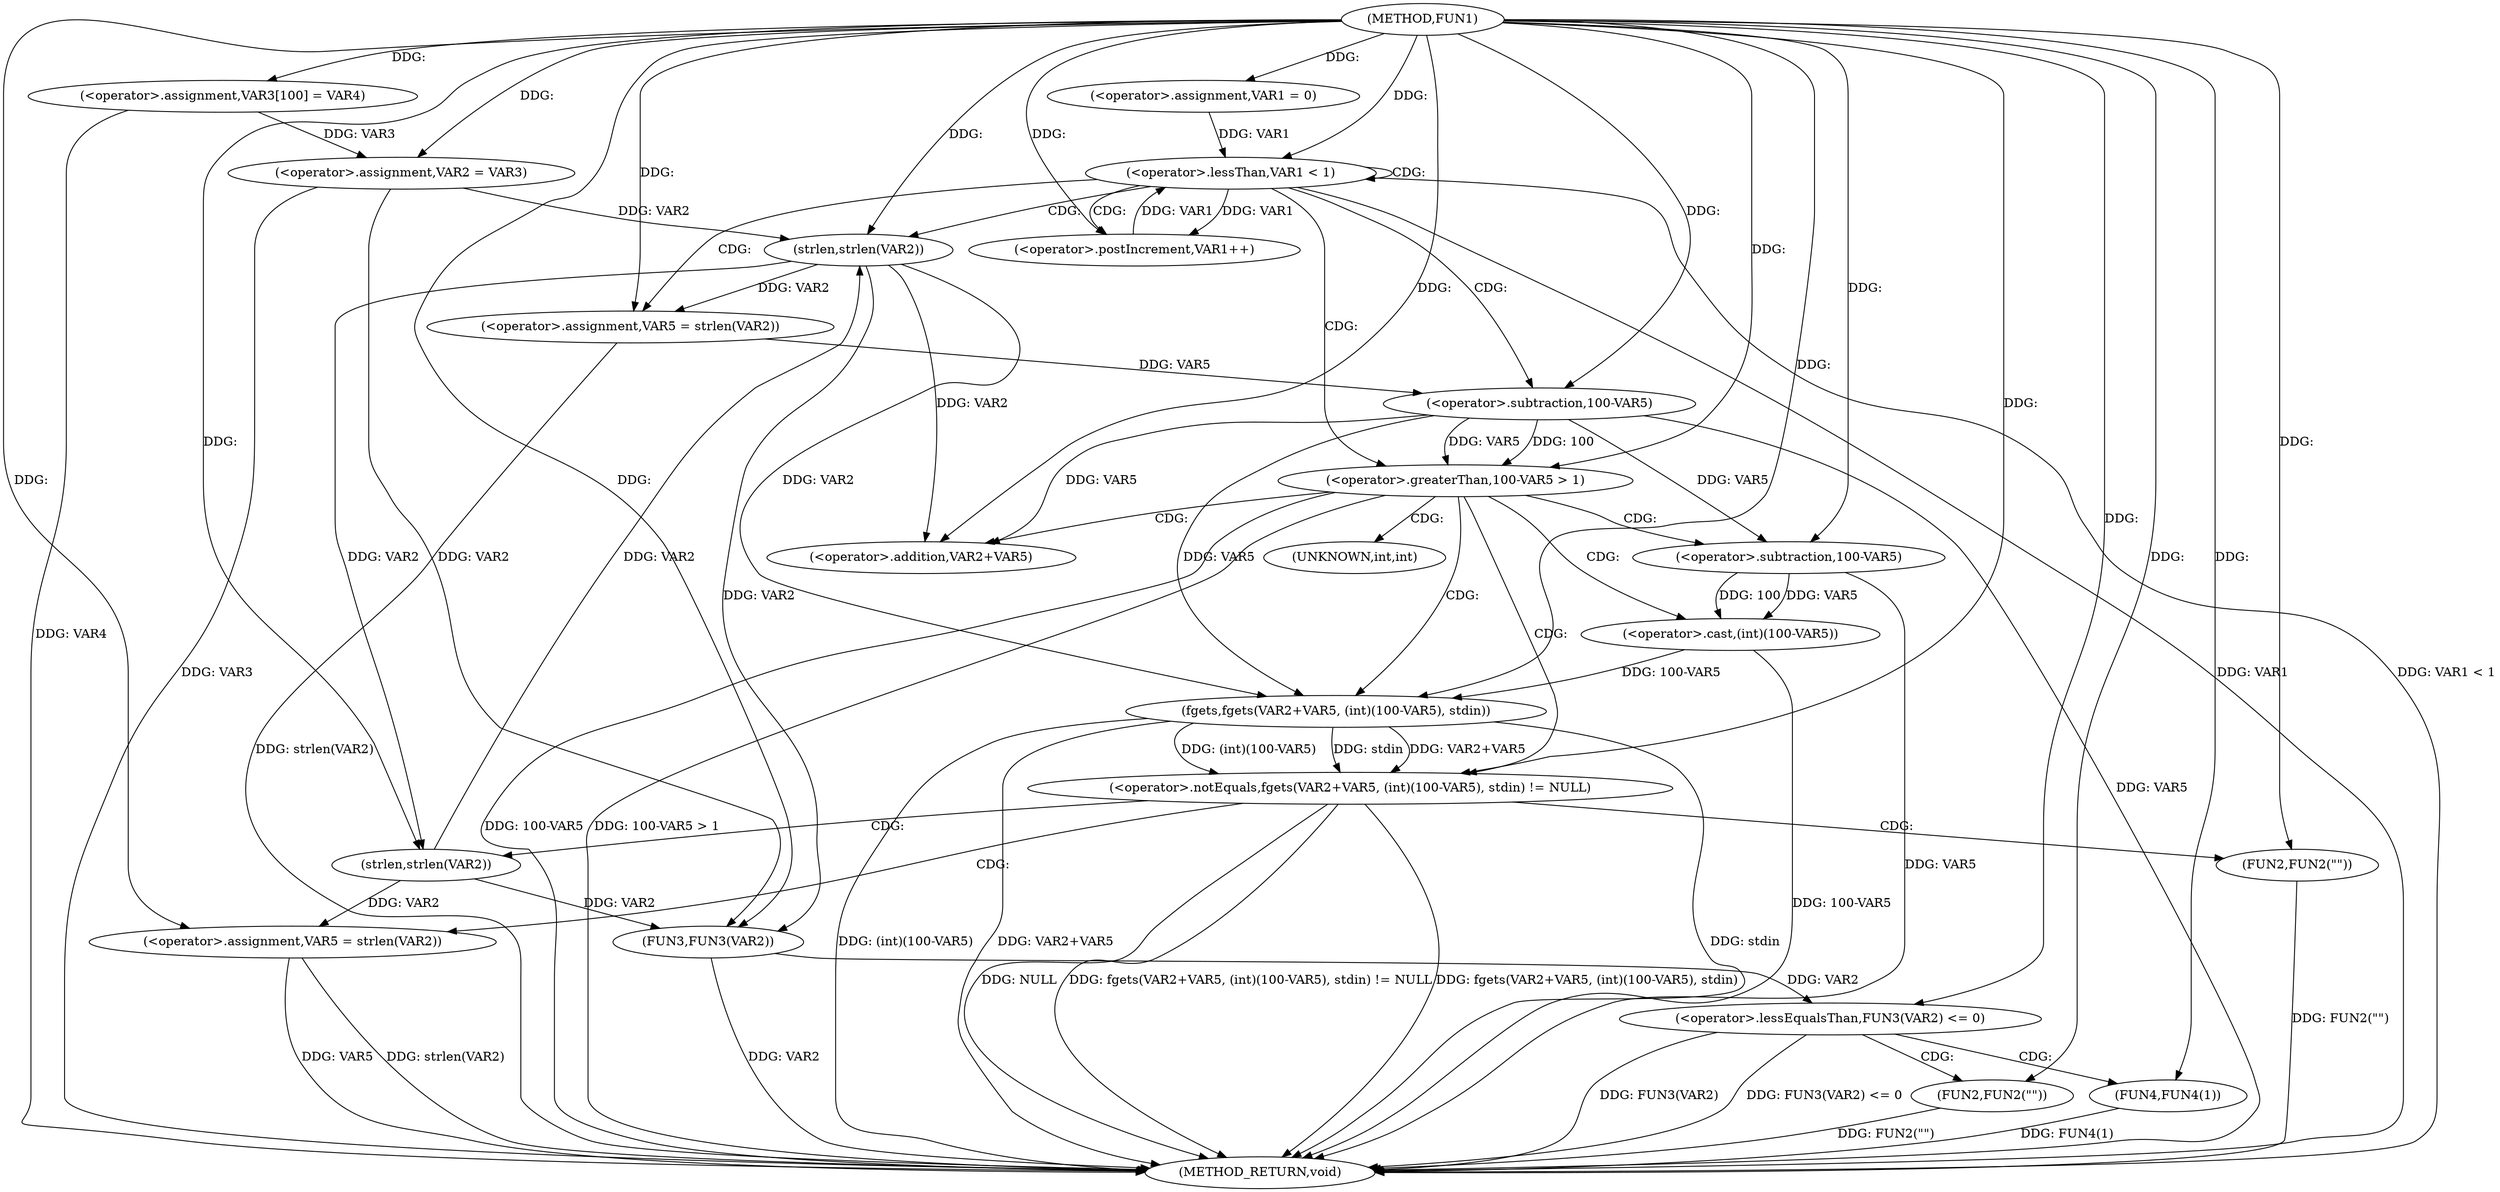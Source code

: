 digraph FUN1 {  
"1000100" [label = "(METHOD,FUN1)" ]
"1000167" [label = "(METHOD_RETURN,void)" ]
"1000105" [label = "(<operator>.assignment,VAR3[100] = VAR4)" ]
"1000108" [label = "(<operator>.assignment,VAR2 = VAR3)" ]
"1000112" [label = "(<operator>.assignment,VAR1 = 0)" ]
"1000115" [label = "(<operator>.lessThan,VAR1 < 1)" ]
"1000118" [label = "(<operator>.postIncrement,VAR1++)" ]
"1000123" [label = "(<operator>.assignment,VAR5 = strlen(VAR2))" ]
"1000125" [label = "(strlen,strlen(VAR2))" ]
"1000128" [label = "(<operator>.greaterThan,100-VAR5 > 1)" ]
"1000129" [label = "(<operator>.subtraction,100-VAR5)" ]
"1000135" [label = "(<operator>.notEquals,fgets(VAR2+VAR5, (int)(100-VAR5), stdin) != NULL)" ]
"1000136" [label = "(fgets,fgets(VAR2+VAR5, (int)(100-VAR5), stdin))" ]
"1000137" [label = "(<operator>.addition,VAR2+VAR5)" ]
"1000140" [label = "(<operator>.cast,(int)(100-VAR5))" ]
"1000142" [label = "(<operator>.subtraction,100-VAR5)" ]
"1000148" [label = "(<operator>.assignment,VAR5 = strlen(VAR2))" ]
"1000150" [label = "(strlen,strlen(VAR2))" ]
"1000155" [label = "(FUN2,FUN2(\"\"))" ]
"1000158" [label = "(<operator>.lessEqualsThan,FUN3(VAR2) <= 0)" ]
"1000159" [label = "(FUN3,FUN3(VAR2))" ]
"1000163" [label = "(FUN2,FUN2(\"\"))" ]
"1000165" [label = "(FUN4,FUN4(1))" ]
"1000141" [label = "(UNKNOWN,int,int)" ]
  "1000158" -> "1000167"  [ label = "DDG: FUN3(VAR2)"] 
  "1000140" -> "1000167"  [ label = "DDG: 100-VAR5"] 
  "1000123" -> "1000167"  [ label = "DDG: strlen(VAR2)"] 
  "1000105" -> "1000167"  [ label = "DDG: VAR4"] 
  "1000159" -> "1000167"  [ label = "DDG: VAR2"] 
  "1000136" -> "1000167"  [ label = "DDG: (int)(100-VAR5)"] 
  "1000115" -> "1000167"  [ label = "DDG: VAR1 < 1"] 
  "1000148" -> "1000167"  [ label = "DDG: strlen(VAR2)"] 
  "1000128" -> "1000167"  [ label = "DDG: 100-VAR5 > 1"] 
  "1000115" -> "1000167"  [ label = "DDG: VAR1"] 
  "1000136" -> "1000167"  [ label = "DDG: VAR2+VAR5"] 
  "1000128" -> "1000167"  [ label = "DDG: 100-VAR5"] 
  "1000155" -> "1000167"  [ label = "DDG: FUN2(\"\")"] 
  "1000158" -> "1000167"  [ label = "DDG: FUN3(VAR2) <= 0"] 
  "1000142" -> "1000167"  [ label = "DDG: VAR5"] 
  "1000148" -> "1000167"  [ label = "DDG: VAR5"] 
  "1000135" -> "1000167"  [ label = "DDG: fgets(VAR2+VAR5, (int)(100-VAR5), stdin) != NULL"] 
  "1000108" -> "1000167"  [ label = "DDG: VAR3"] 
  "1000135" -> "1000167"  [ label = "DDG: fgets(VAR2+VAR5, (int)(100-VAR5), stdin)"] 
  "1000136" -> "1000167"  [ label = "DDG: stdin"] 
  "1000163" -> "1000167"  [ label = "DDG: FUN2(\"\")"] 
  "1000135" -> "1000167"  [ label = "DDG: NULL"] 
  "1000129" -> "1000167"  [ label = "DDG: VAR5"] 
  "1000165" -> "1000167"  [ label = "DDG: FUN4(1)"] 
  "1000100" -> "1000105"  [ label = "DDG: "] 
  "1000105" -> "1000108"  [ label = "DDG: VAR3"] 
  "1000100" -> "1000108"  [ label = "DDG: "] 
  "1000100" -> "1000112"  [ label = "DDG: "] 
  "1000112" -> "1000115"  [ label = "DDG: VAR1"] 
  "1000118" -> "1000115"  [ label = "DDG: VAR1"] 
  "1000100" -> "1000115"  [ label = "DDG: "] 
  "1000115" -> "1000118"  [ label = "DDG: VAR1"] 
  "1000100" -> "1000118"  [ label = "DDG: "] 
  "1000125" -> "1000123"  [ label = "DDG: VAR2"] 
  "1000100" -> "1000123"  [ label = "DDG: "] 
  "1000150" -> "1000125"  [ label = "DDG: VAR2"] 
  "1000108" -> "1000125"  [ label = "DDG: VAR2"] 
  "1000100" -> "1000125"  [ label = "DDG: "] 
  "1000129" -> "1000128"  [ label = "DDG: 100"] 
  "1000129" -> "1000128"  [ label = "DDG: VAR5"] 
  "1000100" -> "1000129"  [ label = "DDG: "] 
  "1000123" -> "1000129"  [ label = "DDG: VAR5"] 
  "1000100" -> "1000128"  [ label = "DDG: "] 
  "1000136" -> "1000135"  [ label = "DDG: VAR2+VAR5"] 
  "1000136" -> "1000135"  [ label = "DDG: (int)(100-VAR5)"] 
  "1000136" -> "1000135"  [ label = "DDG: stdin"] 
  "1000125" -> "1000136"  [ label = "DDG: VAR2"] 
  "1000100" -> "1000136"  [ label = "DDG: "] 
  "1000129" -> "1000136"  [ label = "DDG: VAR5"] 
  "1000125" -> "1000137"  [ label = "DDG: VAR2"] 
  "1000100" -> "1000137"  [ label = "DDG: "] 
  "1000129" -> "1000137"  [ label = "DDG: VAR5"] 
  "1000140" -> "1000136"  [ label = "DDG: 100-VAR5"] 
  "1000142" -> "1000140"  [ label = "DDG: 100"] 
  "1000142" -> "1000140"  [ label = "DDG: VAR5"] 
  "1000100" -> "1000142"  [ label = "DDG: "] 
  "1000129" -> "1000142"  [ label = "DDG: VAR5"] 
  "1000100" -> "1000135"  [ label = "DDG: "] 
  "1000150" -> "1000148"  [ label = "DDG: VAR2"] 
  "1000100" -> "1000148"  [ label = "DDG: "] 
  "1000100" -> "1000150"  [ label = "DDG: "] 
  "1000125" -> "1000150"  [ label = "DDG: VAR2"] 
  "1000100" -> "1000155"  [ label = "DDG: "] 
  "1000159" -> "1000158"  [ label = "DDG: VAR2"] 
  "1000125" -> "1000159"  [ label = "DDG: VAR2"] 
  "1000150" -> "1000159"  [ label = "DDG: VAR2"] 
  "1000108" -> "1000159"  [ label = "DDG: VAR2"] 
  "1000100" -> "1000159"  [ label = "DDG: "] 
  "1000100" -> "1000158"  [ label = "DDG: "] 
  "1000100" -> "1000163"  [ label = "DDG: "] 
  "1000100" -> "1000165"  [ label = "DDG: "] 
  "1000115" -> "1000125"  [ label = "CDG: "] 
  "1000115" -> "1000128"  [ label = "CDG: "] 
  "1000115" -> "1000129"  [ label = "CDG: "] 
  "1000115" -> "1000123"  [ label = "CDG: "] 
  "1000115" -> "1000115"  [ label = "CDG: "] 
  "1000115" -> "1000118"  [ label = "CDG: "] 
  "1000128" -> "1000142"  [ label = "CDG: "] 
  "1000128" -> "1000137"  [ label = "CDG: "] 
  "1000128" -> "1000141"  [ label = "CDG: "] 
  "1000128" -> "1000135"  [ label = "CDG: "] 
  "1000128" -> "1000136"  [ label = "CDG: "] 
  "1000128" -> "1000140"  [ label = "CDG: "] 
  "1000135" -> "1000155"  [ label = "CDG: "] 
  "1000135" -> "1000150"  [ label = "CDG: "] 
  "1000135" -> "1000148"  [ label = "CDG: "] 
  "1000158" -> "1000163"  [ label = "CDG: "] 
  "1000158" -> "1000165"  [ label = "CDG: "] 
}
